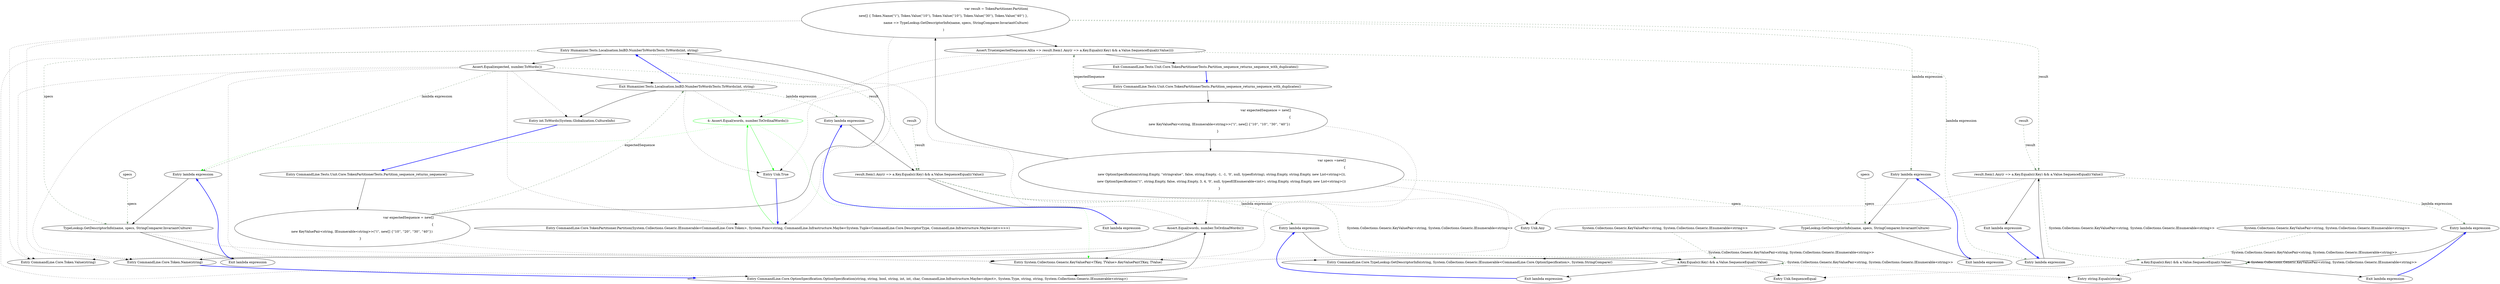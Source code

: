 digraph  {
m0_8 [cluster="Humanizer.Tests.Localisation.bnBD.NumberToWordsTests.ToOrdinalWords(int, string)", file="NumberToWordsTests.cs", label="Assert.Equal(words, number.ToOrdinalWords())", span="84-84"];
m0_21 [cluster="Unk.Any", file="NumberToWordsTests.cs", label="Entry Unk.Any", span=""];
m0_7 [cluster="CommandLine.Core.OptionSpecification.OptionSpecification(string, string, bool, string, int, int, char, CommandLine.Infrastructure.Maybe<object>, System.Type, string, string, System.Collections.Generic.IEnumerable<string>)", file="NumberToWordsTests.cs", label="Entry CommandLine.Core.OptionSpecification.OptionSpecification(string, string, bool, string, int, int, char, CommandLine.Infrastructure.Maybe<object>, System.Type, string, string, System.Collections.Generic.IEnumerable<string>)", span="17-17"];
m0_9 [cluster="CommandLine.Core.Token.Name(string)", file="NumberToWordsTests.cs", label="Entry CommandLine.Core.Token.Name(string)", span="19-19"];
m0_6 [cluster="System.Collections.Generic.KeyValuePair<TKey, TValue>.KeyValuePair(TKey, TValue)", file="NumberToWordsTests.cs", label="Entry System.Collections.Generic.KeyValuePair<TKey, TValue>.KeyValuePair(TKey, TValue)", span="0-0"];
m0_0 [cluster="CommandLine.Tests.Unit.Core.TokenPartitionerTests.Partition_sequence_returns_sequence()", file="NumberToWordsTests.cs", label="Entry CommandLine.Tests.Unit.Core.TokenPartitionerTests.Partition_sequence_returns_sequence()", span="13-13"];
m0_1 [cluster="CommandLine.Tests.Unit.Core.TokenPartitionerTests.Partition_sequence_returns_sequence()", file="NumberToWordsTests.cs", label="var expectedSequence = new[]\r\n                {\r\n                    new KeyValuePair<string, IEnumerable<string>>(''i'', new[] {''10'', ''20'', ''30'', ''40''}) \r\n                }", span="16-19"];
m0_2 [cluster="Humanizer.Tests.Localisation.bnBD.NumberToWordsTests.ToWords(int, string)", file="NumberToWordsTests.cs", label="Entry Humanizer.Tests.Localisation.bnBD.NumberToWordsTests.ToWords(int, string)", span="40-40"];
m0_4 [cluster="Humanizer.Tests.Localisation.bnBD.NumberToWordsTests.ToWords(int, string)", file="NumberToWordsTests.cs", label="Exit Humanizer.Tests.Localisation.bnBD.NumberToWordsTests.ToWords(int, string)", span="40-40"];
m0_3 [cluster="Humanizer.Tests.Localisation.bnBD.NumberToWordsTests.ToWords(int, string)", file="NumberToWordsTests.cs", label="Assert.Equal(expected, number.ToWords())", span="42-42"];
m0_5 [cluster="int.ToWords(System.Globalization.CultureInfo)", file="NumberToWordsTests.cs", label="Entry int.ToWords(System.Globalization.CultureInfo)", span="16-16"];
m0_12 [cluster="<invalid-global-code>.ToOrdinalWords(int, string)", color=green, community=0, file="NumberToWordsTests.cs", label="4: Assert.Equal(words, number.ToOrdinalWords())", span="133-133"];
m0_25 [cluster="string.Equals(string)", file="NumberToWordsTests.cs", label="Entry string.Equals(string)", span="0-0"];
m0_10 [cluster="CommandLine.Core.Token.Value(string)", file="NumberToWordsTests.cs", label="Entry CommandLine.Core.Token.Value(string)", span="26-26"];
m0_11 [cluster="CommandLine.Core.TokenPartitioner.Partition(System.Collections.Generic.IEnumerable<CommandLine.Core.Token>, System.Func<string, CommandLine.Infrastructure.Maybe<System.Tuple<CommandLine.Core.DescriptorType, CommandLine.Infrastructure.Maybe<int>>>>)", file="NumberToWordsTests.cs", label="Entry CommandLine.Core.TokenPartitioner.Partition(System.Collections.Generic.IEnumerable<CommandLine.Core.Token>, System.Func<string, CommandLine.Infrastructure.Maybe<System.Tuple<CommandLine.Core.DescriptorType, CommandLine.Infrastructure.Maybe<int>>>>)", span="16-16"];
m0_13 [cluster="Unk.True", file="NumberToWordsTests.cs", label="Entry Unk.True", span=""];
m0_26 [cluster="Unk.SequenceEqual", file="NumberToWordsTests.cs", label="Entry Unk.SequenceEqual", span=""];
m0_17 [cluster="CommandLine.Core.TypeLookup.GetDescriptorInfo(string, System.Collections.Generic.IEnumerable<CommandLine.Core.OptionSpecification>, System.StringComparer)", file="NumberToWordsTests.cs", label="Entry CommandLine.Core.TypeLookup.GetDescriptorInfo(string, System.Collections.Generic.IEnumerable<CommandLine.Core.OptionSpecification>, System.StringComparer)", span="11-11"];
m0_14 [cluster="lambda expression", file="NumberToWordsTests.cs", label="Entry lambda expression", span="29-29"];
m0_39 [cluster="lambda expression", file="NumberToWordsTests.cs", label="Entry lambda expression", span="59-59"];
m0_15 [cluster="lambda expression", file="NumberToWordsTests.cs", label="TypeLookup.GetDescriptorInfo(name, specs, StringComparer.InvariantCulture)", span="29-29"];
m0_19 [cluster="lambda expression", file="NumberToWordsTests.cs", label="result.Item1.Any(r => a.Key.Equals(r.Key) && a.Value.SequenceEqual(r.Value))", span="33-33"];
m0_18 [cluster="lambda expression", file="NumberToWordsTests.cs", label="Entry lambda expression", span="33-33"];
m0_16 [cluster="lambda expression", file="NumberToWordsTests.cs", label="Exit lambda expression", span="29-29"];
m0_20 [cluster="lambda expression", file="NumberToWordsTests.cs", label="Exit lambda expression", span="33-33"];
m0_22 [cluster="lambda expression", file="NumberToWordsTests.cs", label="Entry lambda expression", span="33-33"];
m0_23 [cluster="lambda expression", file="NumberToWordsTests.cs", label="a.Key.Equals(r.Key) && a.Value.SequenceEqual(r.Value)", span="33-33"];
m0_24 [cluster="lambda expression", file="NumberToWordsTests.cs", label="Exit lambda expression", span="33-33"];
m0_34 [cluster="lambda expression", file="NumberToWordsTests.cs", label="TypeLookup.GetDescriptorInfo(name, specs, StringComparer.InvariantCulture)", span="55-55"];
m0_33 [cluster="lambda expression", file="NumberToWordsTests.cs", label="Entry lambda expression", span="55-55"];
m0_37 [cluster="lambda expression", file="NumberToWordsTests.cs", label="result.Item1.Any(r => a.Key.Equals(r.Key) && a.Value.SequenceEqual(r.Value))", span="59-59"];
m0_36 [cluster="lambda expression", file="NumberToWordsTests.cs", label="Entry lambda expression", span="59-59"];
m0_35 [cluster="lambda expression", file="NumberToWordsTests.cs", label="Exit lambda expression", span="55-55"];
m0_38 [cluster="lambda expression", file="NumberToWordsTests.cs", label="Exit lambda expression", span="59-59"];
m0_40 [cluster="lambda expression", file="NumberToWordsTests.cs", label="a.Key.Equals(r.Key) && a.Value.SequenceEqual(r.Value)", span="59-59"];
m0_41 [cluster="lambda expression", file="NumberToWordsTests.cs", label="Exit lambda expression", span="59-59"];
m0_27 [cluster="CommandLine.Tests.Unit.Core.TokenPartitionerTests.Partition_sequence_returns_sequence_with_duplicates()", file="NumberToWordsTests.cs", label="Entry CommandLine.Tests.Unit.Core.TokenPartitionerTests.Partition_sequence_returns_sequence_with_duplicates()", span="39-39"];
m0_28 [cluster="CommandLine.Tests.Unit.Core.TokenPartitionerTests.Partition_sequence_returns_sequence_with_duplicates()", file="NumberToWordsTests.cs", label="var expectedSequence = new[]\r\n                {\r\n                    new KeyValuePair<string, IEnumerable<string>>(''i'', new[] {''10'', ''10'', ''30'', ''40''}) \r\n                }", span="42-45"];
m0_29 [cluster="CommandLine.Tests.Unit.Core.TokenPartitionerTests.Partition_sequence_returns_sequence_with_duplicates()", file="NumberToWordsTests.cs", label="var specs =new[]\r\n                {\r\n                    new OptionSpecification(string.Empty, ''stringvalue'', false, string.Empty, -1, -1, '\0', null, typeof(string), string.Empty, string.Empty, new List<string>()),\r\n                    new OptionSpecification(''i'', string.Empty, false, string.Empty, 3, 4, '\0', null, typeof(IEnumerable<int>), string.Empty, string.Empty, new List<string>())\r\n                }", span="46-50"];
m0_31 [cluster="CommandLine.Tests.Unit.Core.TokenPartitionerTests.Partition_sequence_returns_sequence_with_duplicates()", file="NumberToWordsTests.cs", label="Assert.True(expectedSequence.All(a => result.Item1.Any(r => a.Key.Equals(r.Key) && a.Value.SequenceEqual(r.Value))))", span="59-59"];
m0_30 [cluster="CommandLine.Tests.Unit.Core.TokenPartitionerTests.Partition_sequence_returns_sequence_with_duplicates()", file="NumberToWordsTests.cs", label="var result = TokenPartitioner.Partition(\r\n                new[] { Token.Name(''i''), Token.Value(''10''), Token.Value(''10''), Token.Value(''30''), Token.Value(''40'') },\r\n                name => TypeLookup.GetDescriptorInfo(name, specs, StringComparer.InvariantCulture)\r\n                )", span="53-56"];
m0_32 [cluster="CommandLine.Tests.Unit.Core.TokenPartitionerTests.Partition_sequence_returns_sequence_with_duplicates()", file="NumberToWordsTests.cs", label="Exit CommandLine.Tests.Unit.Core.TokenPartitionerTests.Partition_sequence_returns_sequence_with_duplicates()", span="39-39"];
m0_42 [file="NumberToWordsTests.cs", label=specs, span=""];
m0_43 [file="NumberToWordsTests.cs", label=result, span=""];
m0_44 [file="NumberToWordsTests.cs", label="System.Collections.Generic.KeyValuePair<string, System.Collections.Generic.IEnumerable<string>>", span=""];
m0_45 [file="NumberToWordsTests.cs", label=specs, span=""];
m0_46 [file="NumberToWordsTests.cs", label=result, span=""];
m0_47 [file="NumberToWordsTests.cs", label="System.Collections.Generic.KeyValuePair<string, System.Collections.Generic.IEnumerable<string>>", span=""];
m0_8 -> m0_6  [key=2, style=dotted];
m0_8 -> m0_9  [key=0, style=solid];
m0_8 -> m0_10  [key=2, style=dotted];
m0_7 -> m0_8  [key=0, style=solid];
m0_9 -> m0_7  [color=blue, key=0, style=bold];
m0_0 -> m0_1  [key=0, style=solid];
m0_1 -> m0_2  [key=0, style=solid];
m0_1 -> m0_6  [key=2, style=dotted];
m0_1 -> m0_4  [color=darkseagreen4, key=1, label=expectedSequence, style=dashed];
m0_2 -> m0_3  [key=0, style=solid];
m0_2 -> m0_7  [key=2, style=dotted];
m0_2 -> m0_8  [key=2, style=dotted];
m0_2 -> m0_15  [color=darkseagreen4, key=1, label=specs, style=dashed];
m0_4 -> m0_5  [key=0, style=solid];
m0_4 -> m0_12  [key=2, style=dotted];
m0_4 -> m0_13  [key=2, style=dotted];
m0_4 -> m0_18  [color=darkseagreen4, key=1, label="lambda expression", style=dashed];
m0_4 -> m0_2  [color=blue, key=0, style=bold];
m0_3 -> m0_4  [key=0, style=solid];
m0_3 -> m0_9  [key=2, style=dotted];
m0_3 -> m0_10  [key=2, style=dotted];
m0_3 -> m0_11  [key=2, style=dotted];
m0_3 -> m0_14  [color=darkseagreen4, key=1, label="lambda expression", style=dashed];
m0_3 -> m0_19  [color=darkseagreen4, key=1, label=result, style=dashed];
m0_3 -> m0_6  [key=2, style=dotted];
m0_3 -> m0_5  [key=2, style=dotted];
m0_5 -> m0_0  [color=blue, key=0, style=bold];
m0_12 -> m0_13  [color=green, key=0, style=solid];
m0_12 -> m0_14  [color=green, key=2, style=dotted];
m0_12 -> m0_6  [color=green, key=2, style=dotted];
m0_11 -> m0_12  [color=green, key=0, style=solid];
m0_13 -> m0_11  [color=blue, key=0, style=bold];
m0_14 -> m0_15  [key=0, style=solid];
m0_39 -> m0_40  [key=0, style=solid];
m0_15 -> m0_16  [key=0, style=solid];
m0_15 -> m0_17  [key=2, style=dotted];
m0_19 -> m0_20  [key=0, style=solid];
m0_19 -> m0_21  [key=2, style=dotted];
m0_19 -> m0_22  [color=darkseagreen4, key=1, label="lambda expression", style=dashed];
m0_19 -> m0_23  [color=darkseagreen4, key=1, label="System.Collections.Generic.KeyValuePair<string, System.Collections.Generic.IEnumerable<string>>", style=dashed];
m0_18 -> m0_19  [key=0, style=solid];
m0_16 -> m0_14  [color=blue, key=0, style=bold];
m0_20 -> m0_18  [color=blue, key=0, style=bold];
m0_22 -> m0_23  [key=0, style=solid];
m0_23 -> m0_24  [key=0, style=solid];
m0_23 -> m0_25  [key=2, style=dotted];
m0_23 -> m0_26  [key=2, style=dotted];
m0_23 -> m0_23  [color=darkseagreen4, key=1, label="System.Collections.Generic.KeyValuePair<string, System.Collections.Generic.IEnumerable<string>>", style=dashed];
m0_24 -> m0_22  [color=blue, key=0, style=bold];
m0_34 -> m0_35  [key=0, style=solid];
m0_34 -> m0_17  [key=2, style=dotted];
m0_33 -> m0_34  [key=0, style=solid];
m0_37 -> m0_38  [key=0, style=solid];
m0_37 -> m0_21  [key=2, style=dotted];
m0_37 -> m0_39  [color=darkseagreen4, key=1, label="lambda expression", style=dashed];
m0_37 -> m0_40  [color=darkseagreen4, key=1, label="System.Collections.Generic.KeyValuePair<string, System.Collections.Generic.IEnumerable<string>>", style=dashed];
m0_36 -> m0_37  [key=0, style=solid];
m0_35 -> m0_33  [color=blue, key=0, style=bold];
m0_38 -> m0_36  [color=blue, key=0, style=bold];
m0_40 -> m0_41  [key=0, style=solid];
m0_40 -> m0_25  [key=2, style=dotted];
m0_40 -> m0_26  [key=2, style=dotted];
m0_40 -> m0_40  [color=darkseagreen4, key=1, label="System.Collections.Generic.KeyValuePair<string, System.Collections.Generic.IEnumerable<string>>", style=dashed];
m0_41 -> m0_39  [color=blue, key=0, style=bold];
m0_27 -> m0_28  [key=0, style=solid];
m0_28 -> m0_29  [key=0, style=solid];
m0_28 -> m0_6  [key=2, style=dotted];
m0_28 -> m0_31  [color=darkseagreen4, key=1, label=expectedSequence, style=dashed];
m0_29 -> m0_30  [key=0, style=solid];
m0_29 -> m0_7  [key=2, style=dotted];
m0_29 -> m0_8  [key=2, style=dotted];
m0_29 -> m0_34  [color=darkseagreen4, key=1, label=specs, style=dashed];
m0_31 -> m0_32  [key=0, style=solid];
m0_31 -> m0_12  [key=2, style=dotted];
m0_31 -> m0_13  [key=2, style=dotted];
m0_31 -> m0_36  [color=darkseagreen4, key=1, label="lambda expression", style=dashed];
m0_30 -> m0_31  [key=0, style=solid];
m0_30 -> m0_9  [key=2, style=dotted];
m0_30 -> m0_10  [key=2, style=dotted];
m0_30 -> m0_11  [key=2, style=dotted];
m0_30 -> m0_33  [color=darkseagreen4, key=1, label="lambda expression", style=dashed];
m0_30 -> m0_37  [color=darkseagreen4, key=1, label=result, style=dashed];
m0_32 -> m0_27  [color=blue, key=0, style=bold];
m0_42 -> m0_15  [color=darkseagreen4, key=1, label=specs, style=dashed];
m0_43 -> m0_19  [color=darkseagreen4, key=1, label=result, style=dashed];
m0_44 -> m0_23  [color=darkseagreen4, key=1, label="System.Collections.Generic.KeyValuePair<string, System.Collections.Generic.IEnumerable<string>>", style=dashed];
m0_45 -> m0_34  [color=darkseagreen4, key=1, label=specs, style=dashed];
m0_46 -> m0_37  [color=darkseagreen4, key=1, label=result, style=dashed];
m0_47 -> m0_40  [color=darkseagreen4, key=1, label="System.Collections.Generic.KeyValuePair<string, System.Collections.Generic.IEnumerable<string>>", style=dashed];
}
